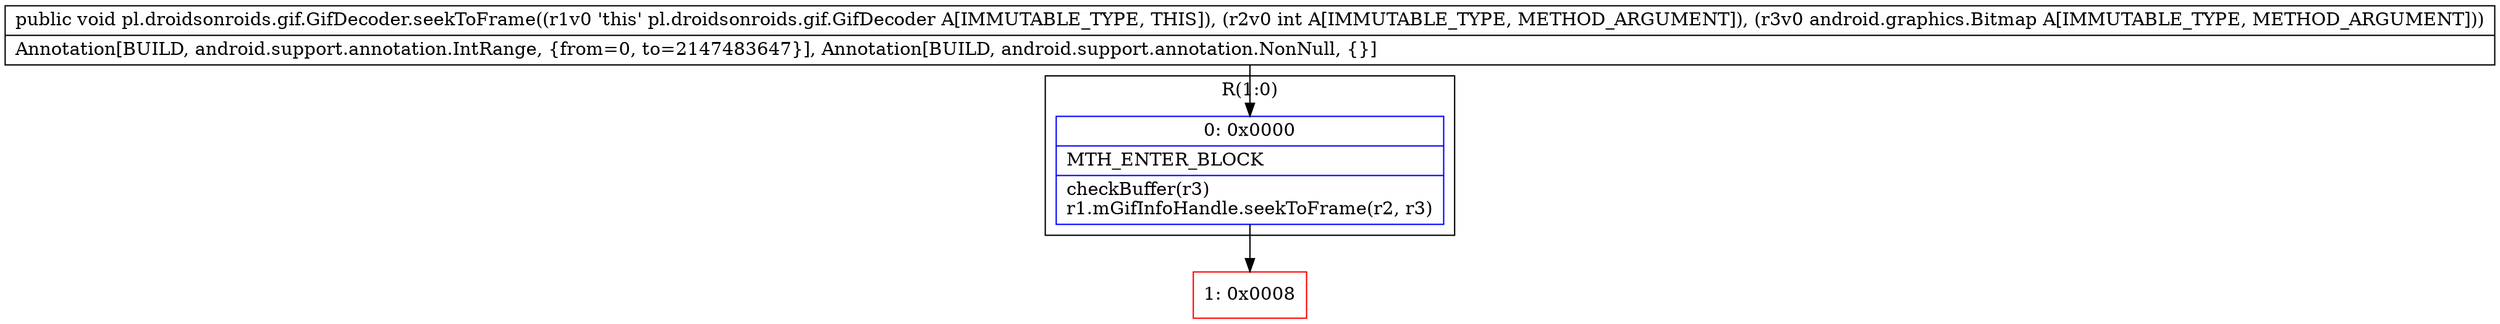 digraph "CFG forpl.droidsonroids.gif.GifDecoder.seekToFrame(ILandroid\/graphics\/Bitmap;)V" {
subgraph cluster_Region_1413772761 {
label = "R(1:0)";
node [shape=record,color=blue];
Node_0 [shape=record,label="{0\:\ 0x0000|MTH_ENTER_BLOCK\l|checkBuffer(r3)\lr1.mGifInfoHandle.seekToFrame(r2, r3)\l}"];
}
Node_1 [shape=record,color=red,label="{1\:\ 0x0008}"];
MethodNode[shape=record,label="{public void pl.droidsonroids.gif.GifDecoder.seekToFrame((r1v0 'this' pl.droidsonroids.gif.GifDecoder A[IMMUTABLE_TYPE, THIS]), (r2v0 int A[IMMUTABLE_TYPE, METHOD_ARGUMENT]), (r3v0 android.graphics.Bitmap A[IMMUTABLE_TYPE, METHOD_ARGUMENT]))  | Annotation[BUILD, android.support.annotation.IntRange, \{from=0, to=2147483647\}], Annotation[BUILD, android.support.annotation.NonNull, \{\}]\l}"];
MethodNode -> Node_0;
Node_0 -> Node_1;
}

